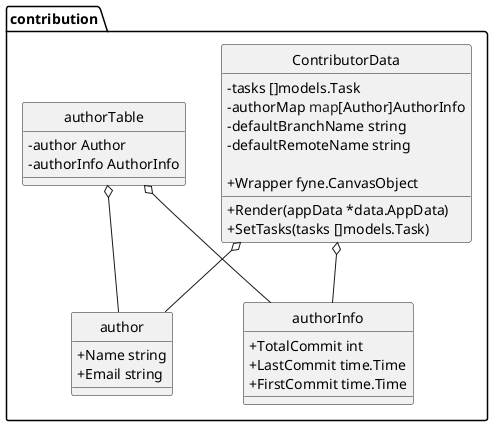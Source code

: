 @startuml
top to bottom direction
skinparam classAttributeIconSize 0
skinparam DefaultFontName Arial
skinparam DefaultFontSize 14
skinparam monochrome true
hide circle

namespace contribution {
    class author << (S,Aquamarine) >> {
+ Name string
+ Email string

    }
    class authorInfo << (S,Aquamarine) >> {
+ TotalCommit int
+ LastCommit time.Time
+ FirstCommit time.Time

    }
    class ContributorData << (S,Aquamarine) >> {
- tasks []models.Task
- authorMap <font color=blue>map</font>[Author]AuthorInfo
- defaultBranchName string
- defaultRemoteName string

        + Wrapper fyne.CanvasObject

        + Render(appData *data.AppData) 
        + SetTasks(tasks []models.Task) 

    }
    class authorTable << (S,Aquamarine) >> {
- author Author
- authorInfo AuthorInfo

    }
}

"contribution.ContributorData" o-- "contribution.author"
"contribution.ContributorData" o-- "contribution.authorInfo" 
"contribution.authorTable" o-- "contribution.author"
"contribution.authorTable" o-- "contribution.authorInfo"

@enduml